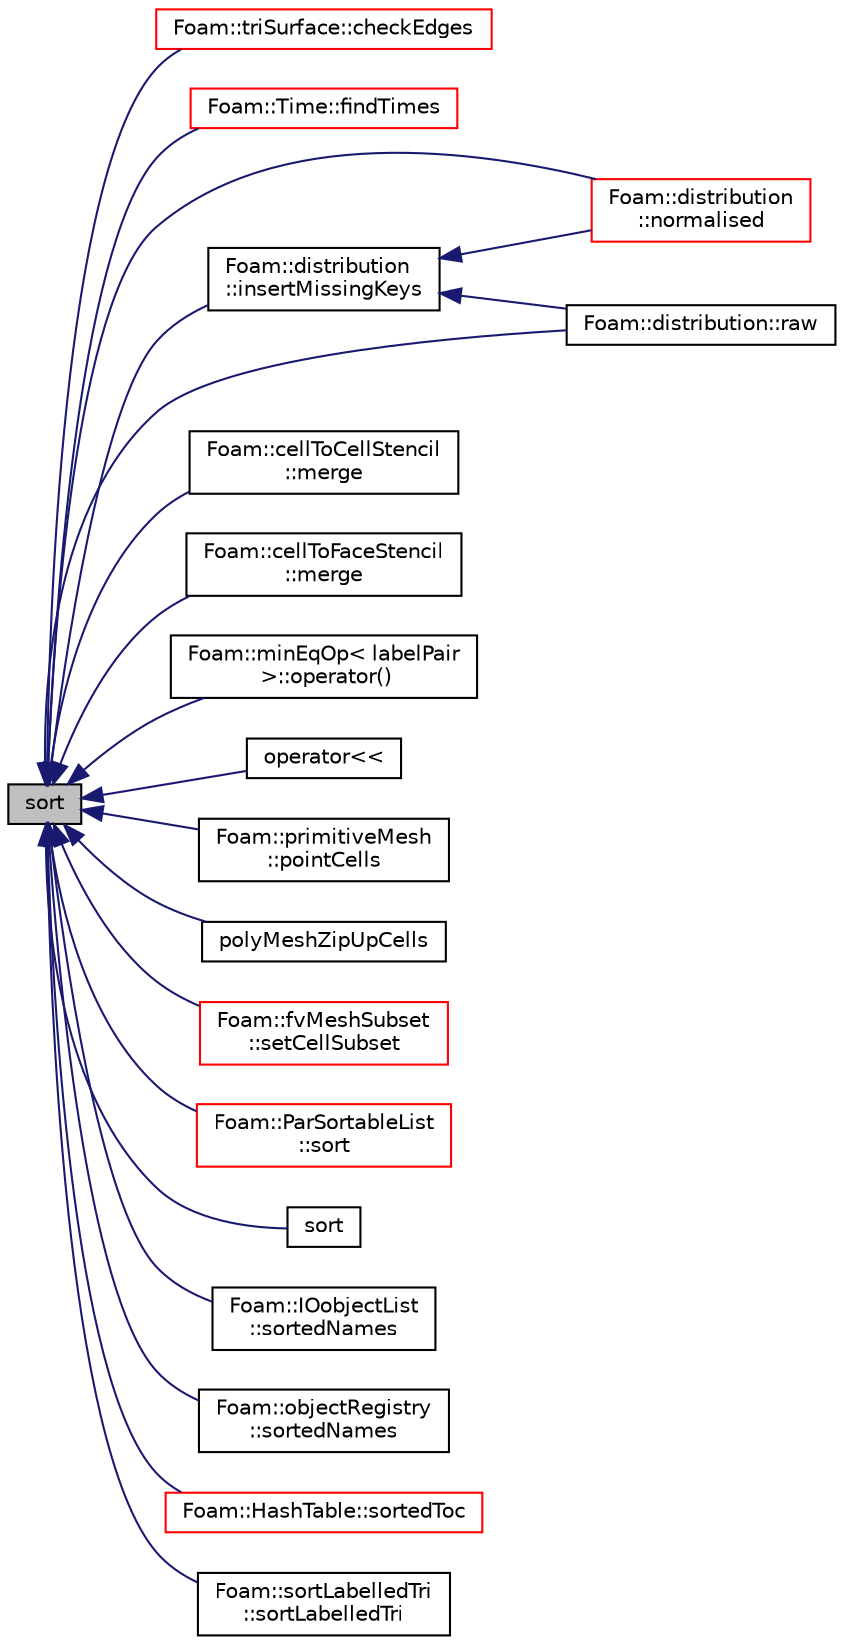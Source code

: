 digraph "sort"
{
  bgcolor="transparent";
  edge [fontname="Helvetica",fontsize="10",labelfontname="Helvetica",labelfontsize="10"];
  node [fontname="Helvetica",fontsize="10",shape=record];
  rankdir="LR";
  Node1 [label="sort",height=0.2,width=0.4,color="black", fillcolor="grey75", style="filled", fontcolor="black"];
  Node1 -> Node2 [dir="back",color="midnightblue",fontsize="10",style="solid",fontname="Helvetica"];
  Node2 [label="Foam::triSurface::checkEdges",height=0.2,width=0.4,color="red",URL="$a02758.html#a90f5f9407a227d55df8fa9120de9f122",tooltip="Check triply (or more) connected edges. "];
  Node1 -> Node3 [dir="back",color="midnightblue",fontsize="10",style="solid",fontname="Helvetica"];
  Node3 [label="Foam::Time::findTimes",height=0.2,width=0.4,color="red",URL="$a02683.html#a358594437beb51631684afba39f445da",tooltip="Search a given directory for valid time directories. "];
  Node1 -> Node4 [dir="back",color="midnightblue",fontsize="10",style="solid",fontname="Helvetica"];
  Node4 [label="Foam::distribution\l::insertMissingKeys",height=0.2,width=0.4,color="black",URL="$a00566.html#a3c855f53db1ec61ad3d3d5f12b62629e"];
  Node4 -> Node5 [dir="back",color="midnightblue",fontsize="10",style="solid",fontname="Helvetica"];
  Node5 [label="Foam::distribution\l::normalised",height=0.2,width=0.4,color="red",URL="$a00566.html#a8e68a759f0bcb21f4f133737e1318ef6"];
  Node4 -> Node6 [dir="back",color="midnightblue",fontsize="10",style="solid",fontname="Helvetica"];
  Node6 [label="Foam::distribution::raw",height=0.2,width=0.4,color="black",URL="$a00566.html#a875f339724e57c25b4adefa52bda3e10"];
  Node1 -> Node7 [dir="back",color="midnightblue",fontsize="10",style="solid",fontname="Helvetica"];
  Node7 [label="Foam::cellToCellStencil\l::merge",height=0.2,width=0.4,color="black",URL="$a00237.html#ad68c251a1317ab9021bc860ab75388cc",tooltip="Merge two lists. "];
  Node1 -> Node8 [dir="back",color="midnightblue",fontsize="10",style="solid",fontname="Helvetica"];
  Node8 [label="Foam::cellToFaceStencil\l::merge",height=0.2,width=0.4,color="black",URL="$a00239.html#ad68c251a1317ab9021bc860ab75388cc",tooltip="Merge two lists. "];
  Node1 -> Node5 [dir="back",color="midnightblue",fontsize="10",style="solid",fontname="Helvetica"];
  Node1 -> Node9 [dir="back",color="midnightblue",fontsize="10",style="solid",fontname="Helvetica"];
  Node9 [label="Foam::minEqOp\< labelPair\l \>::operator()",height=0.2,width=0.4,color="black",URL="$a01524.html#a131b2d9d4e100f101911f04944600277"];
  Node1 -> Node10 [dir="back",color="midnightblue",fontsize="10",style="solid",fontname="Helvetica"];
  Node10 [label="operator\<\<",height=0.2,width=0.4,color="black",URL="$a10974.html#af60c70d39ca76a929082daf7c3a9806b"];
  Node1 -> Node11 [dir="back",color="midnightblue",fontsize="10",style="solid",fontname="Helvetica"];
  Node11 [label="Foam::primitiveMesh\l::pointCells",height=0.2,width=0.4,color="black",URL="$a02008.html#aefc56266a9ecb124ea1b2aebc3d9ce0a",tooltip="pointCells using pointFaces "];
  Node1 -> Node12 [dir="back",color="midnightblue",fontsize="10",style="solid",fontname="Helvetica"];
  Node12 [label="polyMeshZipUpCells",height=0.2,width=0.4,color="black",URL="$a10974.html#ab957fb2d74d8de84991a6246e876ecd2"];
  Node1 -> Node6 [dir="back",color="midnightblue",fontsize="10",style="solid",fontname="Helvetica"];
  Node1 -> Node13 [dir="back",color="midnightblue",fontsize="10",style="solid",fontname="Helvetica"];
  Node13 [label="Foam::fvMeshSubset\l::setCellSubset",height=0.2,width=0.4,color="red",URL="$a00894.html#a7007bf1daafcf75caa93fdb67143236e",tooltip="Set the subset. Create \"oldInternalFaces\" patch for exposed. "];
  Node1 -> Node14 [dir="back",color="midnightblue",fontsize="10",style="solid",fontname="Helvetica"];
  Node14 [label="Foam::ParSortableList\l::sort",height=0.2,width=0.4,color="red",URL="$a01809.html#a47fdc9eea42b6975cdc835bb2e08810e",tooltip="(stable) sort the list (if changed after construction time) "];
  Node1 -> Node15 [dir="back",color="midnightblue",fontsize="10",style="solid",fontname="Helvetica"];
  Node15 [label="sort",height=0.2,width=0.4,color="black",URL="$a10974.html#ac0042a3fb96da7e97289a3a299273cd4"];
  Node1 -> Node16 [dir="back",color="midnightblue",fontsize="10",style="solid",fontname="Helvetica"];
  Node16 [label="Foam::IOobjectList\l::sortedNames",height=0.2,width=0.4,color="black",URL="$a01198.html#adddd6f16991b1c21f1682fd0a68079e2",tooltip="Return the sorted list of names of the IOobjects of given class. "];
  Node1 -> Node17 [dir="back",color="midnightblue",fontsize="10",style="solid",fontname="Helvetica"];
  Node17 [label="Foam::objectRegistry\l::sortedNames",height=0.2,width=0.4,color="black",URL="$a01727.html#adddd6f16991b1c21f1682fd0a68079e2",tooltip="Return the sorted list of names of IOobjects of given class name. "];
  Node1 -> Node18 [dir="back",color="midnightblue",fontsize="10",style="solid",fontname="Helvetica"];
  Node18 [label="Foam::HashTable::sortedToc",height=0.2,width=0.4,color="red",URL="$a00997.html#a239049ebafee5b14167ee937667d4692",tooltip="Return the table of contents as a sorted list. "];
  Node1 -> Node19 [dir="back",color="midnightblue",fontsize="10",style="solid",fontname="Helvetica"];
  Node19 [label="Foam::sortLabelledTri\l::sortLabelledTri",height=0.2,width=0.4,color="black",URL="$a02452.html#a001d9cfc5814719731c59eed17b07dbc",tooltip="Construct from surface, sorting the faces according to patch. "];
}
